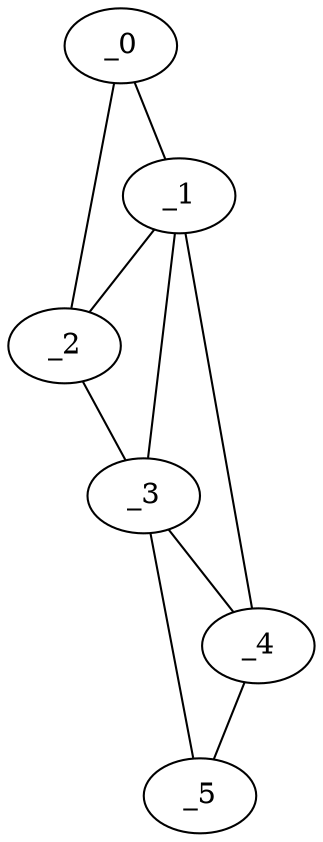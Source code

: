 graph "obj56__125.gxl" {
	_0	 [x=36,
		y=34];
	_1	 [x=42,
		y=37];
	_0 -- _1	 [valence=1];
	_2	 [x=79,
		y=21];
	_0 -- _2	 [valence=1];
	_1 -- _2	 [valence=1];
	_3	 [x=98,
		y=36];
	_1 -- _3	 [valence=2];
	_4	 [x=124,
		y=72];
	_1 -- _4	 [valence=1];
	_2 -- _3	 [valence=1];
	_3 -- _4	 [valence=2];
	_5	 [x=126,
		y=69];
	_3 -- _5	 [valence=1];
	_4 -- _5	 [valence=1];
}
